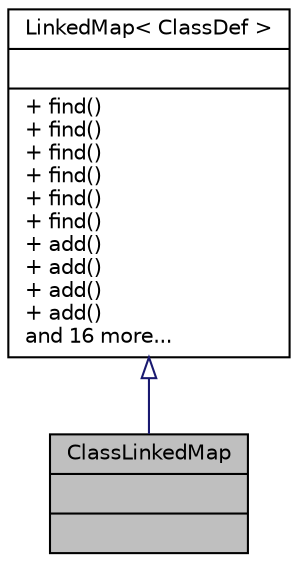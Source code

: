 digraph "ClassLinkedMap"
{
 // LATEX_PDF_SIZE
  edge [fontname="Helvetica",fontsize="10",labelfontname="Helvetica",labelfontsize="10"];
  node [fontname="Helvetica",fontsize="10",shape=record];
  Node1 [label="{ClassLinkedMap\n||}",height=0.2,width=0.4,color="black", fillcolor="grey75", style="filled", fontcolor="black",tooltip=" "];
  Node2 -> Node1 [dir="back",color="midnightblue",fontsize="10",style="solid",arrowtail="onormal"];
  Node2 [label="{LinkedMap\< ClassDef \>\n||+ find()\l+ find()\l+ find()\l+ find()\l+ find()\l+ find()\l+ add()\l+ add()\l+ add()\l+ add()\land 16 more...\l}",height=0.2,width=0.4,color="black", fillcolor="white", style="filled",URL="$classLinkedMap.html",tooltip=" "];
}
